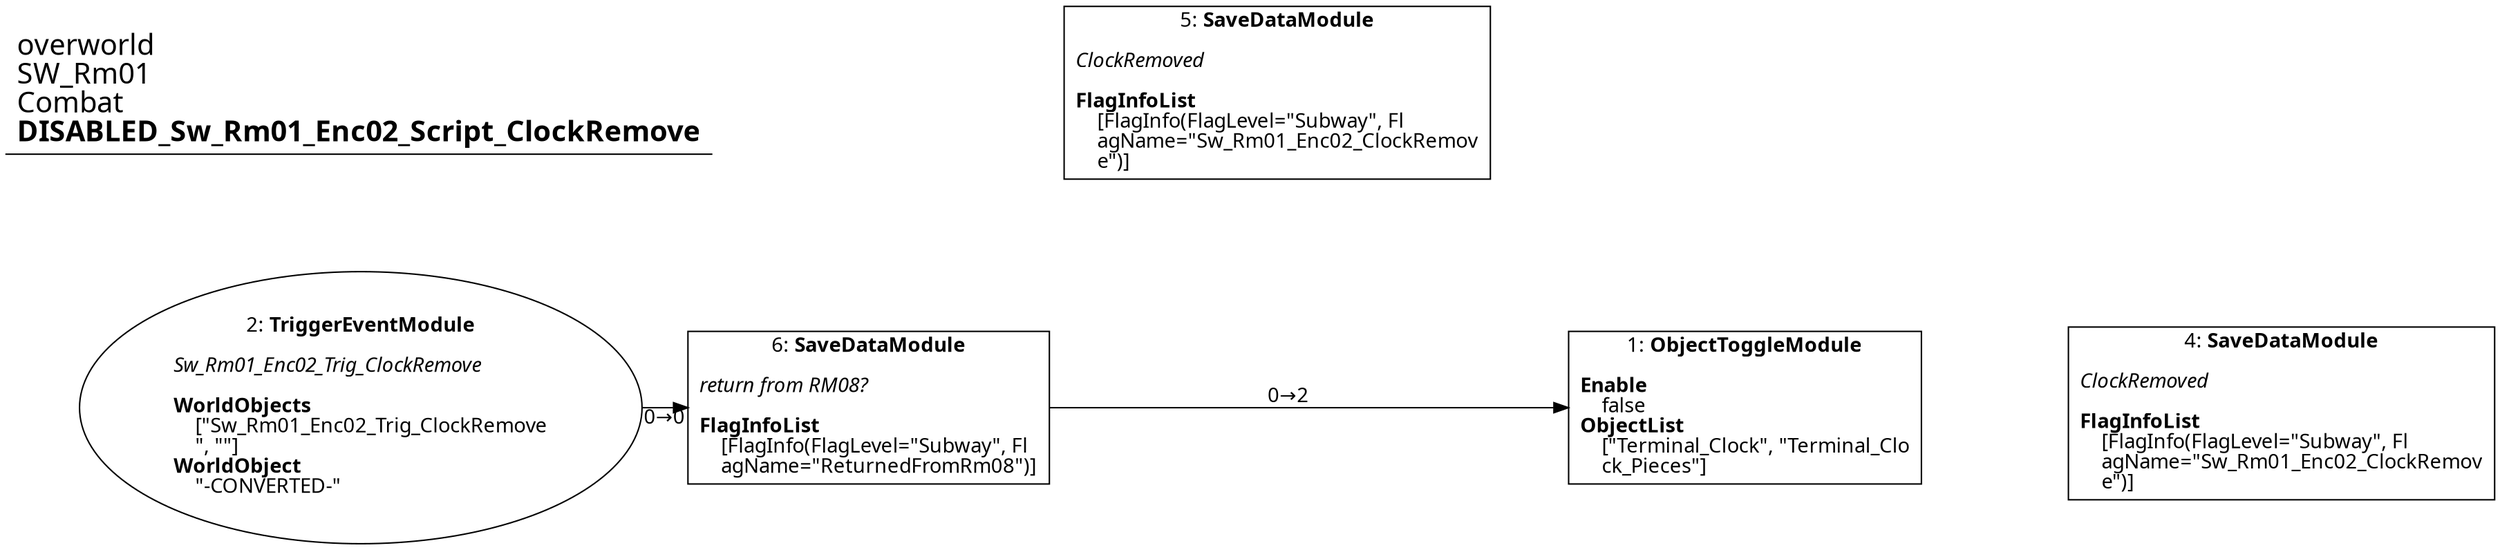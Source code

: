 digraph {
    layout = fdp;
    overlap = prism;
    sep = "+16";
    splines = spline;

    node [ shape = box ];

    graph [ fontname = "Segoe UI" ];
    node [ fontname = "Segoe UI" ];
    edge [ fontname = "Segoe UI" ];

    1 [ label = <1: <b>ObjectToggleModule</b><br/><br/><b>Enable</b><br align="left"/>    false<br align="left"/><b>ObjectList</b><br align="left"/>    [&quot;Terminal_Clock&quot;, &quot;Terminal_Clo<br align="left"/>    ck_Pieces&quot;]<br align="left"/>> ];
    1 [ pos = "0.785,-0.286!" ];

    2 [ label = <2: <b>TriggerEventModule</b><br/><br/><i>Sw_Rm01_Enc02_Trig_ClockRemove<br align="left"/></i><br align="left"/><b>WorldObjects</b><br align="left"/>    [&quot;Sw_Rm01_Enc02_Trig_ClockRemove<br align="left"/>    &quot;, &quot;&quot;]<br align="left"/><b>WorldObject</b><br align="left"/>    &quot;-CONVERTED-&quot;<br align="left"/>> ];
    2 [ shape = oval ]
    2 [ pos = "0.060000002,-0.286!" ];
    2 -> 6 [ label = "0→0" ];

    4 [ label = <4: <b>SaveDataModule</b><br/><br/><i>ClockRemoved<br align="left"/></i><br align="left"/><b>FlagInfoList</b><br align="left"/>    [FlagInfo(FlagLevel=&quot;Subway&quot;, Fl<br align="left"/>    agName=&quot;Sw_Rm01_Enc02_ClockRemov<br align="left"/>    e&quot;)]<br align="left"/>> ];
    4 [ pos = "1.0660001,-0.289!" ];

    5 [ label = <5: <b>SaveDataModule</b><br/><br/><i>ClockRemoved<br align="left"/></i><br align="left"/><b>FlagInfoList</b><br align="left"/>    [FlagInfo(FlagLevel=&quot;Subway&quot;, Fl<br align="left"/>    agName=&quot;Sw_Rm01_Enc02_ClockRemov<br align="left"/>    e&quot;)]<br align="left"/>> ];
    5 [ pos = "0.54,-0.12100001!" ];

    6 [ label = <6: <b>SaveDataModule</b><br/><br/><i>return from RM08?<br align="left"/></i><br align="left"/><b>FlagInfoList</b><br align="left"/>    [FlagInfo(FlagLevel=&quot;Subway&quot;, Fl<br align="left"/>    agName=&quot;ReturnedFromRm08&quot;)]<br align="left"/>> ];
    6 [ pos = "0.326,-0.286!" ];
    6 -> 1 [ label = "0→2" ];

    title [ pos = "0.059000004,-0.120000005!" ];
    title [ shape = underline ];
    title [ label = <<font point-size="20">overworld<br align="left"/>SW_Rm01<br align="left"/>Combat<br align="left"/><b>DISABLED_Sw_Rm01_Enc02_Script_ClockRemove</b><br align="left"/></font>> ];
}
